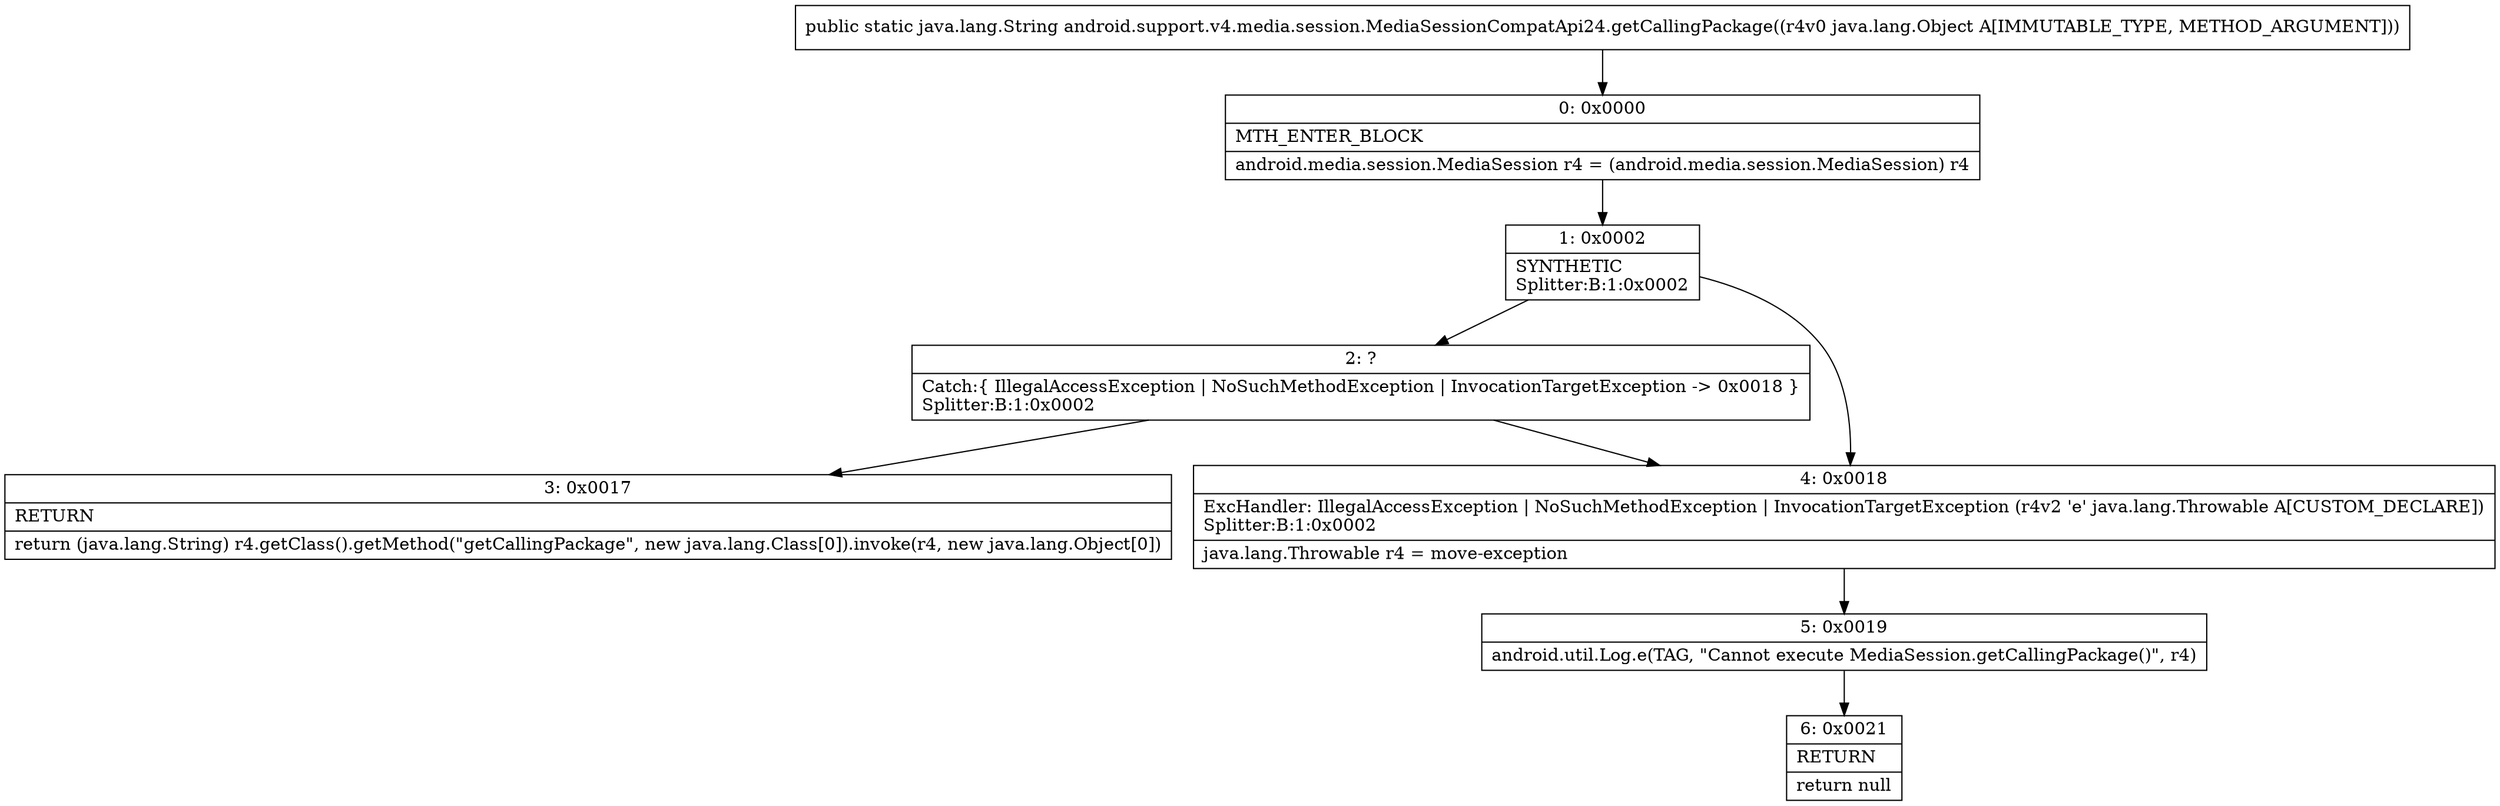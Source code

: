 digraph "CFG forandroid.support.v4.media.session.MediaSessionCompatApi24.getCallingPackage(Ljava\/lang\/Object;)Ljava\/lang\/String;" {
Node_0 [shape=record,label="{0\:\ 0x0000|MTH_ENTER_BLOCK\l|android.media.session.MediaSession r4 = (android.media.session.MediaSession) r4\l}"];
Node_1 [shape=record,label="{1\:\ 0x0002|SYNTHETIC\lSplitter:B:1:0x0002\l}"];
Node_2 [shape=record,label="{2\:\ ?|Catch:\{ IllegalAccessException \| NoSuchMethodException \| InvocationTargetException \-\> 0x0018 \}\lSplitter:B:1:0x0002\l}"];
Node_3 [shape=record,label="{3\:\ 0x0017|RETURN\l|return (java.lang.String) r4.getClass().getMethod(\"getCallingPackage\", new java.lang.Class[0]).invoke(r4, new java.lang.Object[0])\l}"];
Node_4 [shape=record,label="{4\:\ 0x0018|ExcHandler: IllegalAccessException \| NoSuchMethodException \| InvocationTargetException (r4v2 'e' java.lang.Throwable A[CUSTOM_DECLARE])\lSplitter:B:1:0x0002\l|java.lang.Throwable r4 = move\-exception\l}"];
Node_5 [shape=record,label="{5\:\ 0x0019|android.util.Log.e(TAG, \"Cannot execute MediaSession.getCallingPackage()\", r4)\l}"];
Node_6 [shape=record,label="{6\:\ 0x0021|RETURN\l|return null\l}"];
MethodNode[shape=record,label="{public static java.lang.String android.support.v4.media.session.MediaSessionCompatApi24.getCallingPackage((r4v0 java.lang.Object A[IMMUTABLE_TYPE, METHOD_ARGUMENT])) }"];
MethodNode -> Node_0;
Node_0 -> Node_1;
Node_1 -> Node_2;
Node_1 -> Node_4;
Node_2 -> Node_3;
Node_2 -> Node_4;
Node_4 -> Node_5;
Node_5 -> Node_6;
}

